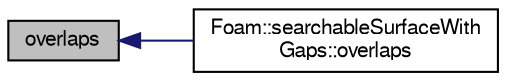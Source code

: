 digraph "overlaps"
{
  bgcolor="transparent";
  edge [fontname="FreeSans",fontsize="10",labelfontname="FreeSans",labelfontsize="10"];
  node [fontname="FreeSans",fontsize="10",shape=record];
  rankdir="LR";
  Node1 [label="overlaps",height=0.2,width=0.4,color="black", fillcolor="grey75", style="filled" fontcolor="black"];
  Node1 -> Node2 [dir="back",color="midnightblue",fontsize="10",style="solid",fontname="FreeSans"];
  Node2 [label="Foam::searchableSurfaceWith\lGaps::overlaps",height=0.2,width=0.4,color="black",URL="$a02204.html#a98f33194ef7b842face2371d152b5405",tooltip="Does any part of the surface overlap the supplied bound box? "];
}
